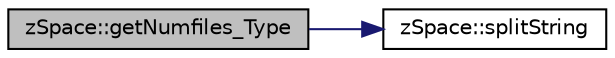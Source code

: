 digraph "zSpace::getNumfiles_Type"
{
 // LATEX_PDF_SIZE
  edge [fontname="Helvetica",fontsize="10",labelfontname="Helvetica",labelfontsize="10"];
  node [fontname="Helvetica",fontsize="10",shape=record];
  rankdir="LR";
  Node27 [label="zSpace::getNumfiles_Type",height=0.2,width=0.4,color="black", fillcolor="grey75", style="filled", fontcolor="black",tooltip="This method returns the number of files in the input folder path of the input extension type."];
  Node27 -> Node28 [color="midnightblue",fontsize="10",style="solid",fontname="Helvetica"];
  Node28 [label="zSpace::splitString",height=0.2,width=0.4,color="black", fillcolor="white", style="filled",URL="$group__z_core_utilities.html#ga4632c0bf9aaa9b88d6e928244a77cda5",tooltip="This method splits the input string based on the input delimiter."];
}
